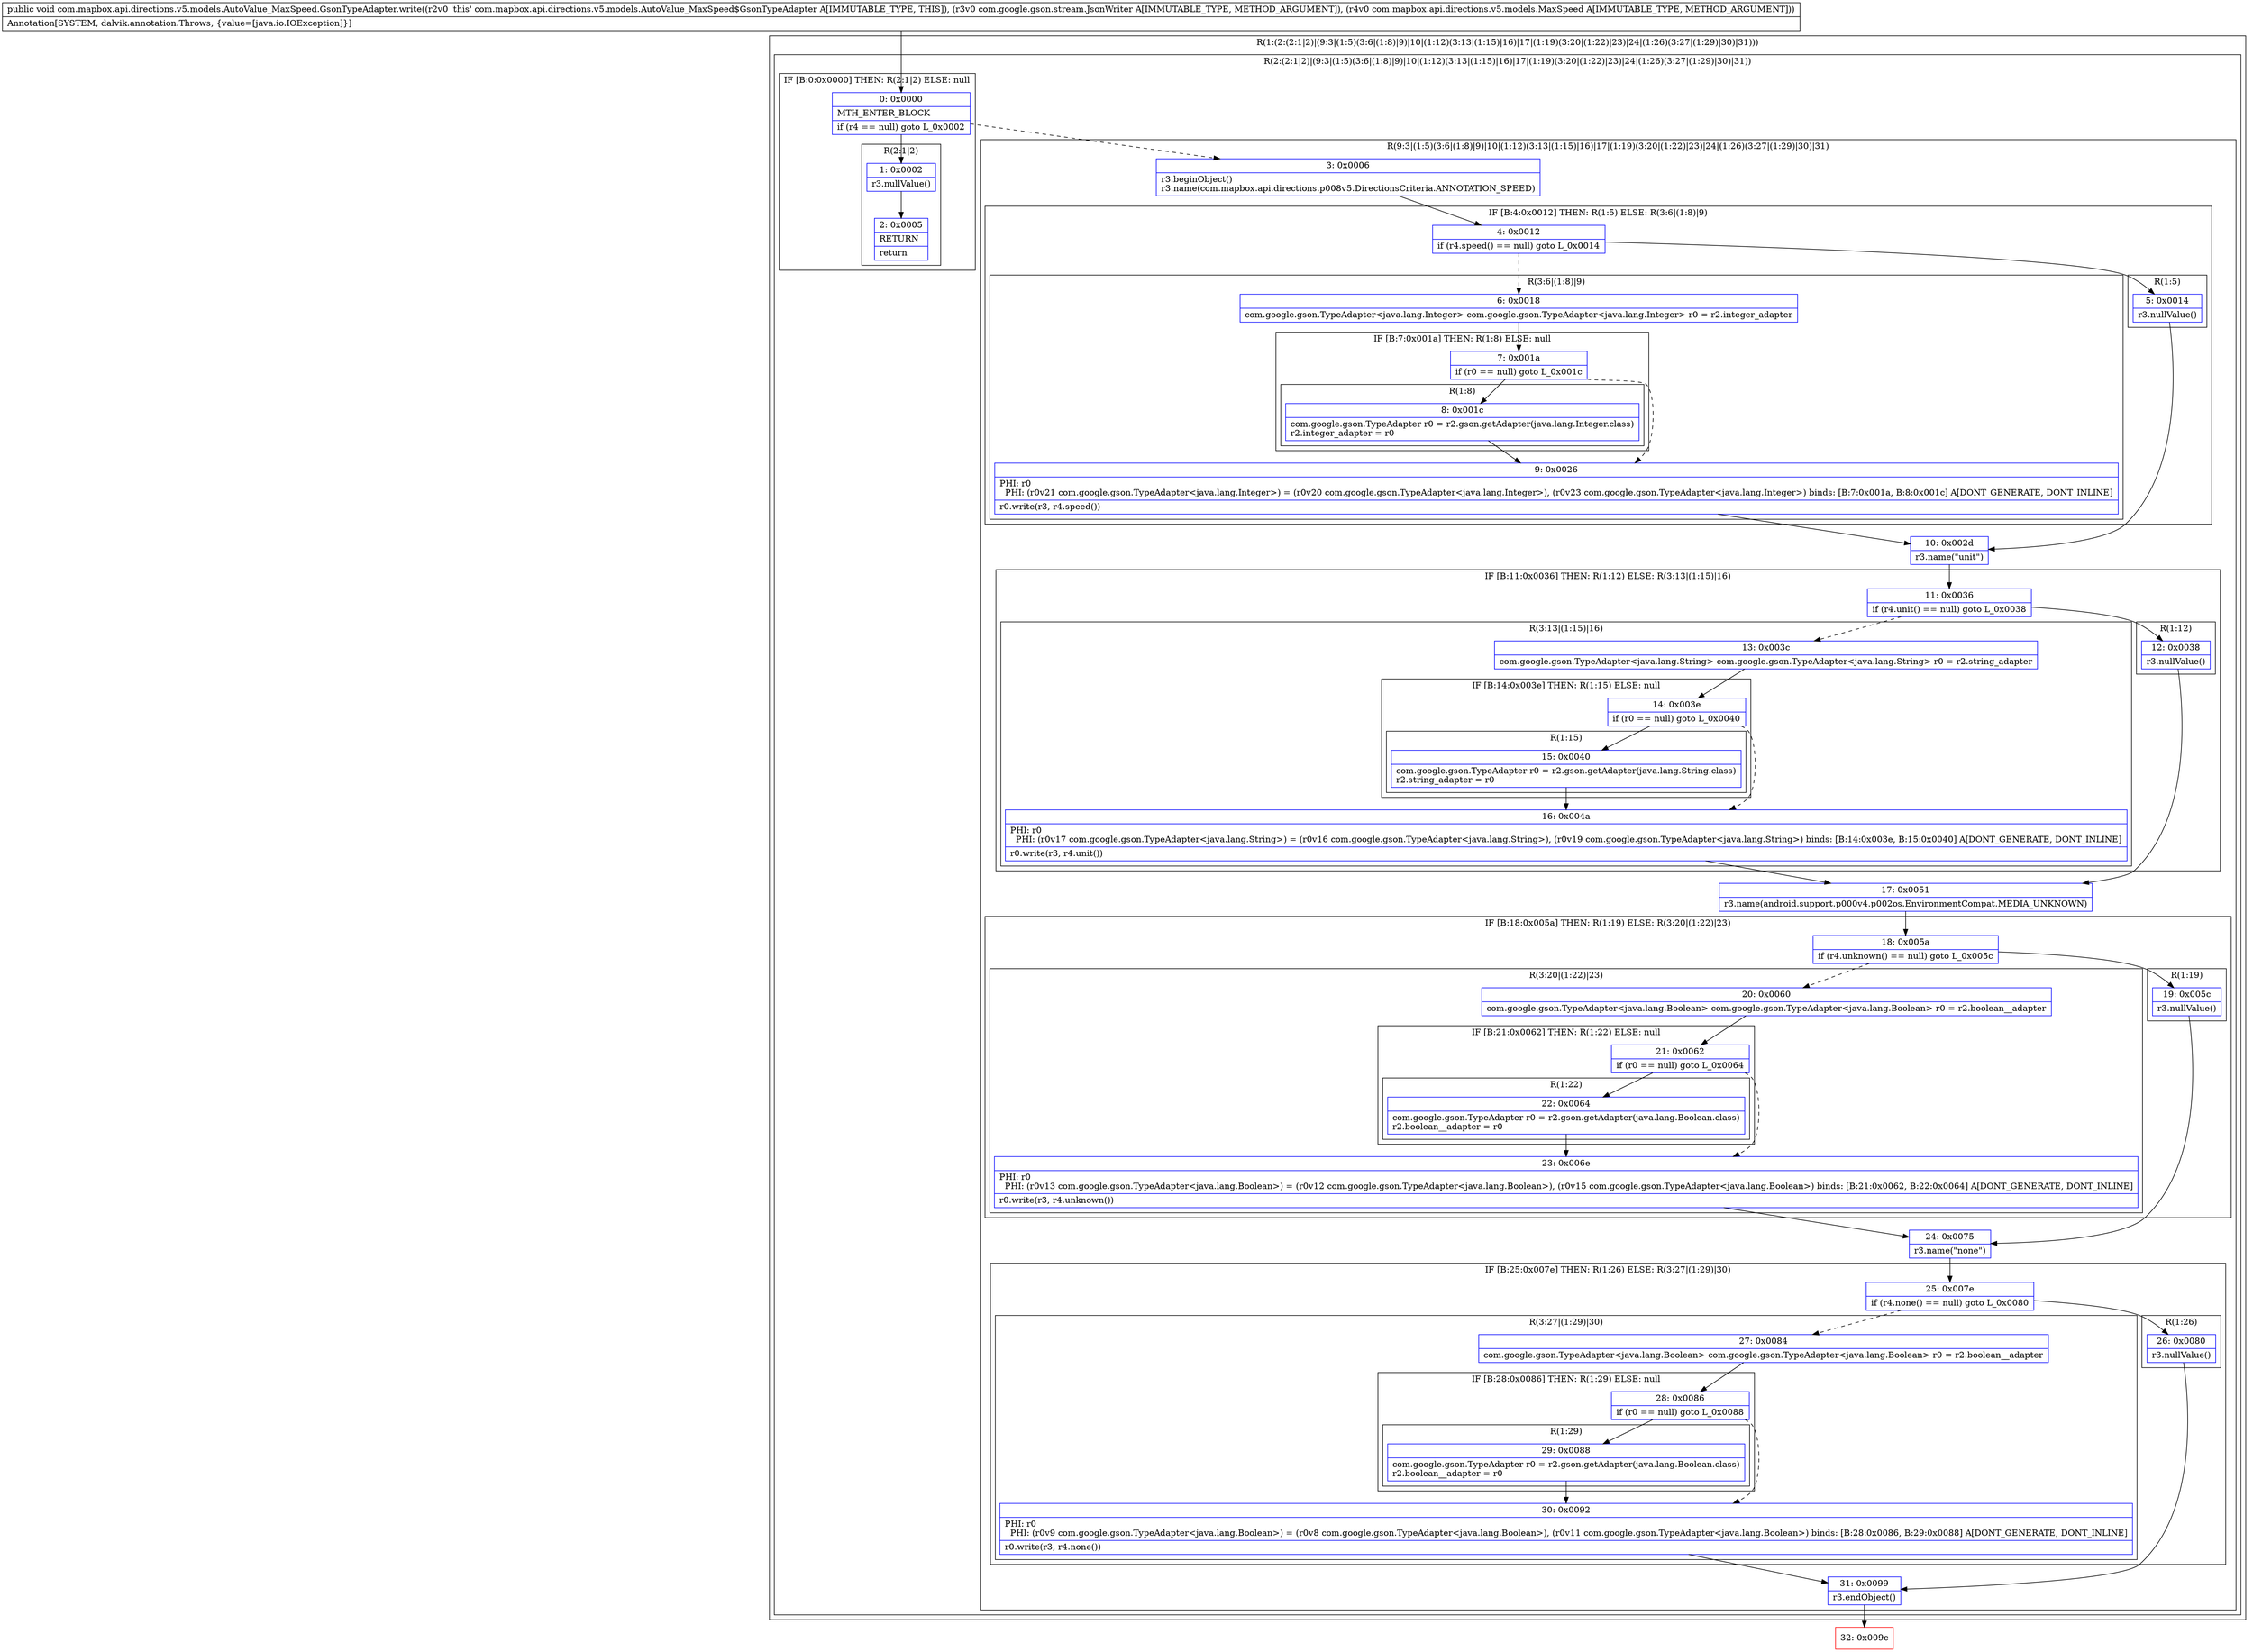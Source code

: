digraph "CFG forcom.mapbox.api.directions.v5.models.AutoValue_MaxSpeed.GsonTypeAdapter.write(Lcom\/google\/gson\/stream\/JsonWriter;Lcom\/mapbox\/api\/directions\/v5\/models\/MaxSpeed;)V" {
subgraph cluster_Region_870108830 {
label = "R(1:(2:(2:1|2)|(9:3|(1:5)(3:6|(1:8)|9)|10|(1:12)(3:13|(1:15)|16)|17|(1:19)(3:20|(1:22)|23)|24|(1:26)(3:27|(1:29)|30)|31)))";
node [shape=record,color=blue];
subgraph cluster_Region_329579626 {
label = "R(2:(2:1|2)|(9:3|(1:5)(3:6|(1:8)|9)|10|(1:12)(3:13|(1:15)|16)|17|(1:19)(3:20|(1:22)|23)|24|(1:26)(3:27|(1:29)|30)|31))";
node [shape=record,color=blue];
subgraph cluster_IfRegion_166986829 {
label = "IF [B:0:0x0000] THEN: R(2:1|2) ELSE: null";
node [shape=record,color=blue];
Node_0 [shape=record,label="{0\:\ 0x0000|MTH_ENTER_BLOCK\l|if (r4 == null) goto L_0x0002\l}"];
subgraph cluster_Region_1085399020 {
label = "R(2:1|2)";
node [shape=record,color=blue];
Node_1 [shape=record,label="{1\:\ 0x0002|r3.nullValue()\l}"];
Node_2 [shape=record,label="{2\:\ 0x0005|RETURN\l|return\l}"];
}
}
subgraph cluster_Region_357319002 {
label = "R(9:3|(1:5)(3:6|(1:8)|9)|10|(1:12)(3:13|(1:15)|16)|17|(1:19)(3:20|(1:22)|23)|24|(1:26)(3:27|(1:29)|30)|31)";
node [shape=record,color=blue];
Node_3 [shape=record,label="{3\:\ 0x0006|r3.beginObject()\lr3.name(com.mapbox.api.directions.p008v5.DirectionsCriteria.ANNOTATION_SPEED)\l}"];
subgraph cluster_IfRegion_566208565 {
label = "IF [B:4:0x0012] THEN: R(1:5) ELSE: R(3:6|(1:8)|9)";
node [shape=record,color=blue];
Node_4 [shape=record,label="{4\:\ 0x0012|if (r4.speed() == null) goto L_0x0014\l}"];
subgraph cluster_Region_146802211 {
label = "R(1:5)";
node [shape=record,color=blue];
Node_5 [shape=record,label="{5\:\ 0x0014|r3.nullValue()\l}"];
}
subgraph cluster_Region_1377252902 {
label = "R(3:6|(1:8)|9)";
node [shape=record,color=blue];
Node_6 [shape=record,label="{6\:\ 0x0018|com.google.gson.TypeAdapter\<java.lang.Integer\> com.google.gson.TypeAdapter\<java.lang.Integer\> r0 = r2.integer_adapter\l}"];
subgraph cluster_IfRegion_1970766861 {
label = "IF [B:7:0x001a] THEN: R(1:8) ELSE: null";
node [shape=record,color=blue];
Node_7 [shape=record,label="{7\:\ 0x001a|if (r0 == null) goto L_0x001c\l}"];
subgraph cluster_Region_1529532467 {
label = "R(1:8)";
node [shape=record,color=blue];
Node_8 [shape=record,label="{8\:\ 0x001c|com.google.gson.TypeAdapter r0 = r2.gson.getAdapter(java.lang.Integer.class)\lr2.integer_adapter = r0\l}"];
}
}
Node_9 [shape=record,label="{9\:\ 0x0026|PHI: r0 \l  PHI: (r0v21 com.google.gson.TypeAdapter\<java.lang.Integer\>) = (r0v20 com.google.gson.TypeAdapter\<java.lang.Integer\>), (r0v23 com.google.gson.TypeAdapter\<java.lang.Integer\>) binds: [B:7:0x001a, B:8:0x001c] A[DONT_GENERATE, DONT_INLINE]\l|r0.write(r3, r4.speed())\l}"];
}
}
Node_10 [shape=record,label="{10\:\ 0x002d|r3.name(\"unit\")\l}"];
subgraph cluster_IfRegion_1178662504 {
label = "IF [B:11:0x0036] THEN: R(1:12) ELSE: R(3:13|(1:15)|16)";
node [shape=record,color=blue];
Node_11 [shape=record,label="{11\:\ 0x0036|if (r4.unit() == null) goto L_0x0038\l}"];
subgraph cluster_Region_829503851 {
label = "R(1:12)";
node [shape=record,color=blue];
Node_12 [shape=record,label="{12\:\ 0x0038|r3.nullValue()\l}"];
}
subgraph cluster_Region_682893327 {
label = "R(3:13|(1:15)|16)";
node [shape=record,color=blue];
Node_13 [shape=record,label="{13\:\ 0x003c|com.google.gson.TypeAdapter\<java.lang.String\> com.google.gson.TypeAdapter\<java.lang.String\> r0 = r2.string_adapter\l}"];
subgraph cluster_IfRegion_1853157212 {
label = "IF [B:14:0x003e] THEN: R(1:15) ELSE: null";
node [shape=record,color=blue];
Node_14 [shape=record,label="{14\:\ 0x003e|if (r0 == null) goto L_0x0040\l}"];
subgraph cluster_Region_181699815 {
label = "R(1:15)";
node [shape=record,color=blue];
Node_15 [shape=record,label="{15\:\ 0x0040|com.google.gson.TypeAdapter r0 = r2.gson.getAdapter(java.lang.String.class)\lr2.string_adapter = r0\l}"];
}
}
Node_16 [shape=record,label="{16\:\ 0x004a|PHI: r0 \l  PHI: (r0v17 com.google.gson.TypeAdapter\<java.lang.String\>) = (r0v16 com.google.gson.TypeAdapter\<java.lang.String\>), (r0v19 com.google.gson.TypeAdapter\<java.lang.String\>) binds: [B:14:0x003e, B:15:0x0040] A[DONT_GENERATE, DONT_INLINE]\l|r0.write(r3, r4.unit())\l}"];
}
}
Node_17 [shape=record,label="{17\:\ 0x0051|r3.name(android.support.p000v4.p002os.EnvironmentCompat.MEDIA_UNKNOWN)\l}"];
subgraph cluster_IfRegion_1842598256 {
label = "IF [B:18:0x005a] THEN: R(1:19) ELSE: R(3:20|(1:22)|23)";
node [shape=record,color=blue];
Node_18 [shape=record,label="{18\:\ 0x005a|if (r4.unknown() == null) goto L_0x005c\l}"];
subgraph cluster_Region_1697260535 {
label = "R(1:19)";
node [shape=record,color=blue];
Node_19 [shape=record,label="{19\:\ 0x005c|r3.nullValue()\l}"];
}
subgraph cluster_Region_1914309405 {
label = "R(3:20|(1:22)|23)";
node [shape=record,color=blue];
Node_20 [shape=record,label="{20\:\ 0x0060|com.google.gson.TypeAdapter\<java.lang.Boolean\> com.google.gson.TypeAdapter\<java.lang.Boolean\> r0 = r2.boolean__adapter\l}"];
subgraph cluster_IfRegion_801268655 {
label = "IF [B:21:0x0062] THEN: R(1:22) ELSE: null";
node [shape=record,color=blue];
Node_21 [shape=record,label="{21\:\ 0x0062|if (r0 == null) goto L_0x0064\l}"];
subgraph cluster_Region_1995593423 {
label = "R(1:22)";
node [shape=record,color=blue];
Node_22 [shape=record,label="{22\:\ 0x0064|com.google.gson.TypeAdapter r0 = r2.gson.getAdapter(java.lang.Boolean.class)\lr2.boolean__adapter = r0\l}"];
}
}
Node_23 [shape=record,label="{23\:\ 0x006e|PHI: r0 \l  PHI: (r0v13 com.google.gson.TypeAdapter\<java.lang.Boolean\>) = (r0v12 com.google.gson.TypeAdapter\<java.lang.Boolean\>), (r0v15 com.google.gson.TypeAdapter\<java.lang.Boolean\>) binds: [B:21:0x0062, B:22:0x0064] A[DONT_GENERATE, DONT_INLINE]\l|r0.write(r3, r4.unknown())\l}"];
}
}
Node_24 [shape=record,label="{24\:\ 0x0075|r3.name(\"none\")\l}"];
subgraph cluster_IfRegion_605584012 {
label = "IF [B:25:0x007e] THEN: R(1:26) ELSE: R(3:27|(1:29)|30)";
node [shape=record,color=blue];
Node_25 [shape=record,label="{25\:\ 0x007e|if (r4.none() == null) goto L_0x0080\l}"];
subgraph cluster_Region_479896837 {
label = "R(1:26)";
node [shape=record,color=blue];
Node_26 [shape=record,label="{26\:\ 0x0080|r3.nullValue()\l}"];
}
subgraph cluster_Region_177332158 {
label = "R(3:27|(1:29)|30)";
node [shape=record,color=blue];
Node_27 [shape=record,label="{27\:\ 0x0084|com.google.gson.TypeAdapter\<java.lang.Boolean\> com.google.gson.TypeAdapter\<java.lang.Boolean\> r0 = r2.boolean__adapter\l}"];
subgraph cluster_IfRegion_1963876351 {
label = "IF [B:28:0x0086] THEN: R(1:29) ELSE: null";
node [shape=record,color=blue];
Node_28 [shape=record,label="{28\:\ 0x0086|if (r0 == null) goto L_0x0088\l}"];
subgraph cluster_Region_209367660 {
label = "R(1:29)";
node [shape=record,color=blue];
Node_29 [shape=record,label="{29\:\ 0x0088|com.google.gson.TypeAdapter r0 = r2.gson.getAdapter(java.lang.Boolean.class)\lr2.boolean__adapter = r0\l}"];
}
}
Node_30 [shape=record,label="{30\:\ 0x0092|PHI: r0 \l  PHI: (r0v9 com.google.gson.TypeAdapter\<java.lang.Boolean\>) = (r0v8 com.google.gson.TypeAdapter\<java.lang.Boolean\>), (r0v11 com.google.gson.TypeAdapter\<java.lang.Boolean\>) binds: [B:28:0x0086, B:29:0x0088] A[DONT_GENERATE, DONT_INLINE]\l|r0.write(r3, r4.none())\l}"];
}
}
Node_31 [shape=record,label="{31\:\ 0x0099|r3.endObject()\l}"];
}
}
}
Node_32 [shape=record,color=red,label="{32\:\ 0x009c}"];
MethodNode[shape=record,label="{public void com.mapbox.api.directions.v5.models.AutoValue_MaxSpeed.GsonTypeAdapter.write((r2v0 'this' com.mapbox.api.directions.v5.models.AutoValue_MaxSpeed$GsonTypeAdapter A[IMMUTABLE_TYPE, THIS]), (r3v0 com.google.gson.stream.JsonWriter A[IMMUTABLE_TYPE, METHOD_ARGUMENT]), (r4v0 com.mapbox.api.directions.v5.models.MaxSpeed A[IMMUTABLE_TYPE, METHOD_ARGUMENT]))  | Annotation[SYSTEM, dalvik.annotation.Throws, \{value=[java.io.IOException]\}]\l}"];
MethodNode -> Node_0;
Node_0 -> Node_1;
Node_0 -> Node_3[style=dashed];
Node_1 -> Node_2;
Node_3 -> Node_4;
Node_4 -> Node_5;
Node_4 -> Node_6[style=dashed];
Node_5 -> Node_10;
Node_6 -> Node_7;
Node_7 -> Node_8;
Node_7 -> Node_9[style=dashed];
Node_8 -> Node_9;
Node_9 -> Node_10;
Node_10 -> Node_11;
Node_11 -> Node_12;
Node_11 -> Node_13[style=dashed];
Node_12 -> Node_17;
Node_13 -> Node_14;
Node_14 -> Node_15;
Node_14 -> Node_16[style=dashed];
Node_15 -> Node_16;
Node_16 -> Node_17;
Node_17 -> Node_18;
Node_18 -> Node_19;
Node_18 -> Node_20[style=dashed];
Node_19 -> Node_24;
Node_20 -> Node_21;
Node_21 -> Node_22;
Node_21 -> Node_23[style=dashed];
Node_22 -> Node_23;
Node_23 -> Node_24;
Node_24 -> Node_25;
Node_25 -> Node_26;
Node_25 -> Node_27[style=dashed];
Node_26 -> Node_31;
Node_27 -> Node_28;
Node_28 -> Node_29;
Node_28 -> Node_30[style=dashed];
Node_29 -> Node_30;
Node_30 -> Node_31;
Node_31 -> Node_32;
}

